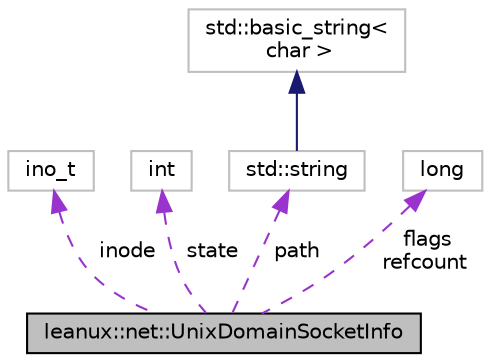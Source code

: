 digraph "leanux::net::UnixDomainSocketInfo"
{
 // LATEX_PDF_SIZE
  bgcolor="transparent";
  edge [fontname="Helvetica",fontsize="10",labelfontname="Helvetica",labelfontsize="10"];
  node [fontname="Helvetica",fontsize="10",shape=record];
  Node1 [label="leanux::net::UnixDomainSocketInfo",height=0.2,width=0.4,color="black", fillcolor="grey75", style="filled", fontcolor="black",tooltip="Unix domain socket."];
  Node2 -> Node1 [dir="back",color="darkorchid3",fontsize="10",style="dashed",label=" inode" ,fontname="Helvetica"];
  Node2 [label="ino_t",height=0.2,width=0.4,color="grey75",tooltip=" "];
  Node3 -> Node1 [dir="back",color="darkorchid3",fontsize="10",style="dashed",label=" state" ,fontname="Helvetica"];
  Node3 [label="int",height=0.2,width=0.4,color="grey75",tooltip=" "];
  Node4 -> Node1 [dir="back",color="darkorchid3",fontsize="10",style="dashed",label=" path" ,fontname="Helvetica"];
  Node4 [label="std::string",height=0.2,width=0.4,color="grey75",tooltip="STL class."];
  Node5 -> Node4 [dir="back",color="midnightblue",fontsize="10",style="solid",fontname="Helvetica"];
  Node5 [label="std::basic_string\<\l char \>",height=0.2,width=0.4,color="grey75",tooltip="STL class."];
  Node6 -> Node1 [dir="back",color="darkorchid3",fontsize="10",style="dashed",label=" flags\nrefcount" ,fontname="Helvetica"];
  Node6 [label="long",height=0.2,width=0.4,color="grey75",tooltip=" "];
}

